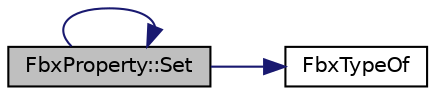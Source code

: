 digraph "FbxProperty::Set"
{
  edge [fontname="Helvetica",fontsize="10",labelfontname="Helvetica",labelfontsize="10"];
  node [fontname="Helvetica",fontsize="10",shape=record];
  rankdir="LR";
  Node314 [label="FbxProperty::Set",height=0.2,width=0.4,color="black", fillcolor="grey75", style="filled", fontcolor="black"];
  Node314 -> Node314 [color="midnightblue",fontsize="10",style="solid",fontname="Helvetica"];
  Node314 -> Node315 [color="midnightblue",fontsize="10",style="solid",fontname="Helvetica"];
  Node315 [label="FbxTypeOf",height=0.2,width=0.4,color="black", fillcolor="white", style="filled",URL="$fbxpropertytypes_8h.html#a1e622dc5bedcefdf0cf0d051d0d7dc4d"];
}

